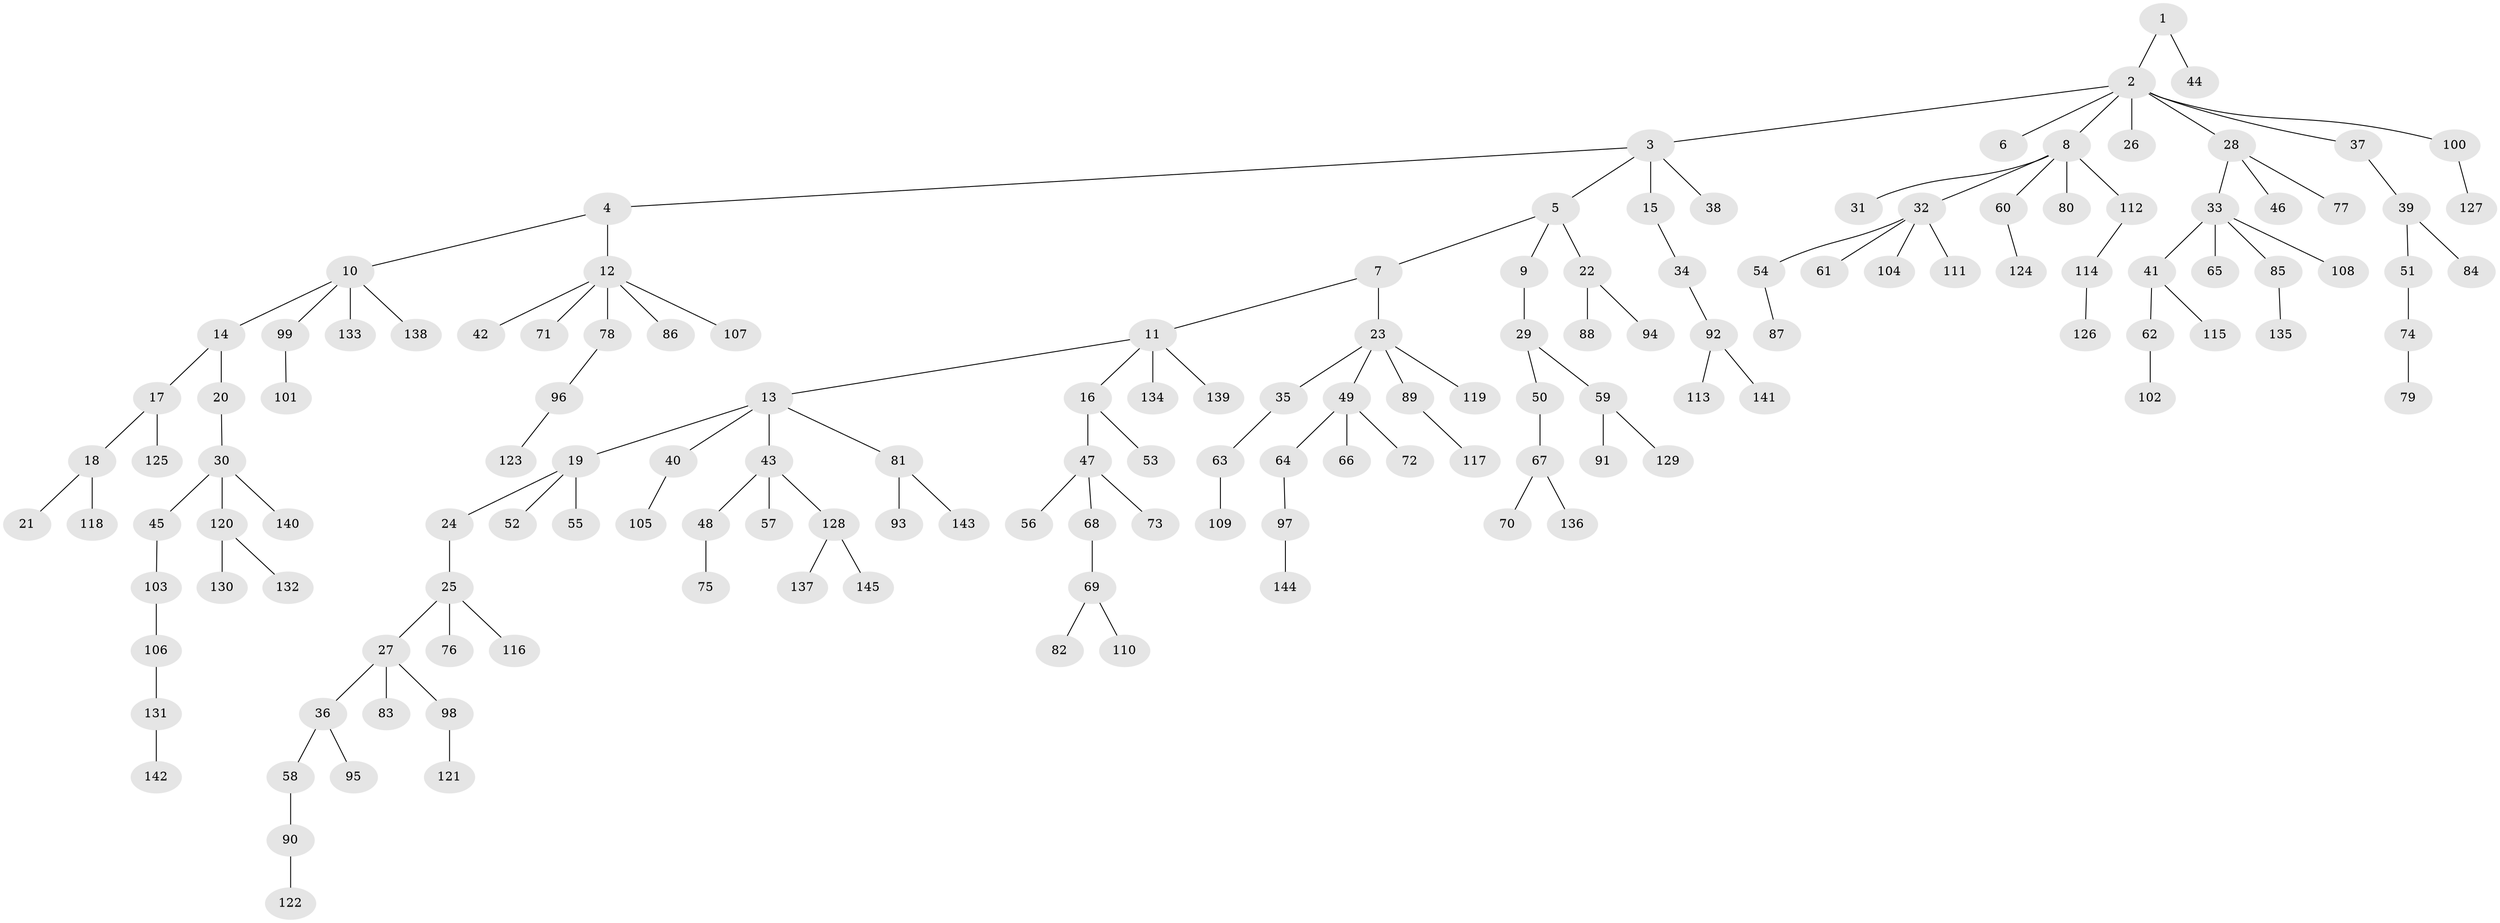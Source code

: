 // coarse degree distribution, {3: 0.14772727272727273, 4: 0.06818181818181818, 2: 0.2840909090909091, 5: 0.03409090909090909, 1: 0.45454545454545453, 6: 0.011363636363636364}
// Generated by graph-tools (version 1.1) at 2025/37/03/04/25 23:37:29]
// undirected, 145 vertices, 144 edges
graph export_dot {
  node [color=gray90,style=filled];
  1;
  2;
  3;
  4;
  5;
  6;
  7;
  8;
  9;
  10;
  11;
  12;
  13;
  14;
  15;
  16;
  17;
  18;
  19;
  20;
  21;
  22;
  23;
  24;
  25;
  26;
  27;
  28;
  29;
  30;
  31;
  32;
  33;
  34;
  35;
  36;
  37;
  38;
  39;
  40;
  41;
  42;
  43;
  44;
  45;
  46;
  47;
  48;
  49;
  50;
  51;
  52;
  53;
  54;
  55;
  56;
  57;
  58;
  59;
  60;
  61;
  62;
  63;
  64;
  65;
  66;
  67;
  68;
  69;
  70;
  71;
  72;
  73;
  74;
  75;
  76;
  77;
  78;
  79;
  80;
  81;
  82;
  83;
  84;
  85;
  86;
  87;
  88;
  89;
  90;
  91;
  92;
  93;
  94;
  95;
  96;
  97;
  98;
  99;
  100;
  101;
  102;
  103;
  104;
  105;
  106;
  107;
  108;
  109;
  110;
  111;
  112;
  113;
  114;
  115;
  116;
  117;
  118;
  119;
  120;
  121;
  122;
  123;
  124;
  125;
  126;
  127;
  128;
  129;
  130;
  131;
  132;
  133;
  134;
  135;
  136;
  137;
  138;
  139;
  140;
  141;
  142;
  143;
  144;
  145;
  1 -- 2;
  1 -- 44;
  2 -- 3;
  2 -- 6;
  2 -- 8;
  2 -- 26;
  2 -- 28;
  2 -- 37;
  2 -- 100;
  3 -- 4;
  3 -- 5;
  3 -- 15;
  3 -- 38;
  4 -- 10;
  4 -- 12;
  5 -- 7;
  5 -- 9;
  5 -- 22;
  7 -- 11;
  7 -- 23;
  8 -- 31;
  8 -- 32;
  8 -- 60;
  8 -- 80;
  8 -- 112;
  9 -- 29;
  10 -- 14;
  10 -- 99;
  10 -- 133;
  10 -- 138;
  11 -- 13;
  11 -- 16;
  11 -- 134;
  11 -- 139;
  12 -- 42;
  12 -- 71;
  12 -- 78;
  12 -- 86;
  12 -- 107;
  13 -- 19;
  13 -- 40;
  13 -- 43;
  13 -- 81;
  14 -- 17;
  14 -- 20;
  15 -- 34;
  16 -- 47;
  16 -- 53;
  17 -- 18;
  17 -- 125;
  18 -- 21;
  18 -- 118;
  19 -- 24;
  19 -- 52;
  19 -- 55;
  20 -- 30;
  22 -- 88;
  22 -- 94;
  23 -- 35;
  23 -- 49;
  23 -- 89;
  23 -- 119;
  24 -- 25;
  25 -- 27;
  25 -- 76;
  25 -- 116;
  27 -- 36;
  27 -- 83;
  27 -- 98;
  28 -- 33;
  28 -- 46;
  28 -- 77;
  29 -- 50;
  29 -- 59;
  30 -- 45;
  30 -- 120;
  30 -- 140;
  32 -- 54;
  32 -- 61;
  32 -- 104;
  32 -- 111;
  33 -- 41;
  33 -- 65;
  33 -- 85;
  33 -- 108;
  34 -- 92;
  35 -- 63;
  36 -- 58;
  36 -- 95;
  37 -- 39;
  39 -- 51;
  39 -- 84;
  40 -- 105;
  41 -- 62;
  41 -- 115;
  43 -- 48;
  43 -- 57;
  43 -- 128;
  45 -- 103;
  47 -- 56;
  47 -- 68;
  47 -- 73;
  48 -- 75;
  49 -- 64;
  49 -- 66;
  49 -- 72;
  50 -- 67;
  51 -- 74;
  54 -- 87;
  58 -- 90;
  59 -- 91;
  59 -- 129;
  60 -- 124;
  62 -- 102;
  63 -- 109;
  64 -- 97;
  67 -- 70;
  67 -- 136;
  68 -- 69;
  69 -- 82;
  69 -- 110;
  74 -- 79;
  78 -- 96;
  81 -- 93;
  81 -- 143;
  85 -- 135;
  89 -- 117;
  90 -- 122;
  92 -- 113;
  92 -- 141;
  96 -- 123;
  97 -- 144;
  98 -- 121;
  99 -- 101;
  100 -- 127;
  103 -- 106;
  106 -- 131;
  112 -- 114;
  114 -- 126;
  120 -- 130;
  120 -- 132;
  128 -- 137;
  128 -- 145;
  131 -- 142;
}
